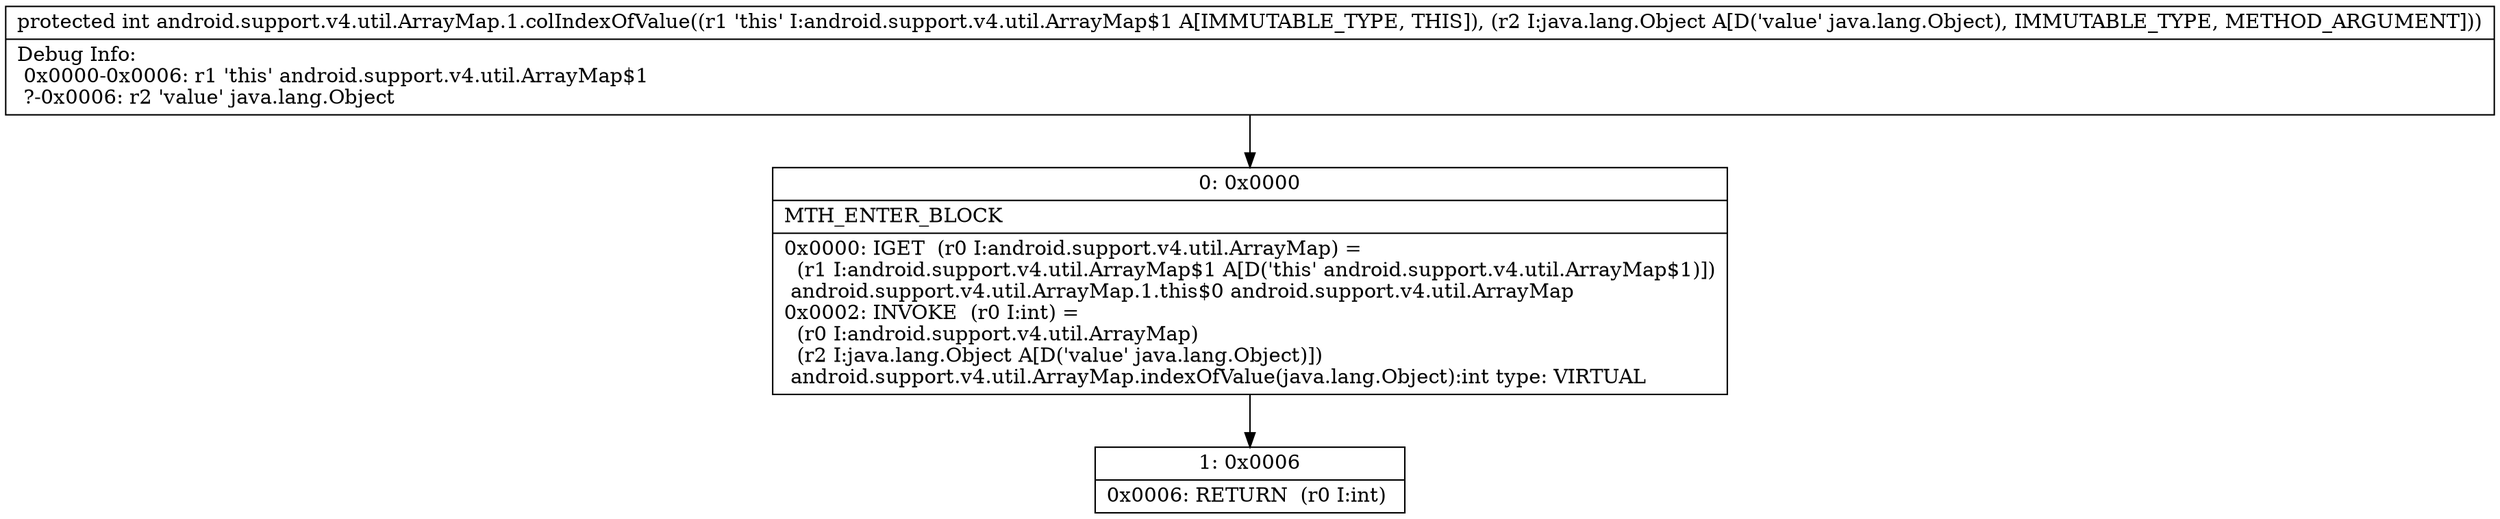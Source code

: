 digraph "CFG forandroid.support.v4.util.ArrayMap.1.colIndexOfValue(Ljava\/lang\/Object;)I" {
Node_0 [shape=record,label="{0\:\ 0x0000|MTH_ENTER_BLOCK\l|0x0000: IGET  (r0 I:android.support.v4.util.ArrayMap) = \l  (r1 I:android.support.v4.util.ArrayMap$1 A[D('this' android.support.v4.util.ArrayMap$1)])\l android.support.v4.util.ArrayMap.1.this$0 android.support.v4.util.ArrayMap \l0x0002: INVOKE  (r0 I:int) = \l  (r0 I:android.support.v4.util.ArrayMap)\l  (r2 I:java.lang.Object A[D('value' java.lang.Object)])\l android.support.v4.util.ArrayMap.indexOfValue(java.lang.Object):int type: VIRTUAL \l}"];
Node_1 [shape=record,label="{1\:\ 0x0006|0x0006: RETURN  (r0 I:int) \l}"];
MethodNode[shape=record,label="{protected int android.support.v4.util.ArrayMap.1.colIndexOfValue((r1 'this' I:android.support.v4.util.ArrayMap$1 A[IMMUTABLE_TYPE, THIS]), (r2 I:java.lang.Object A[D('value' java.lang.Object), IMMUTABLE_TYPE, METHOD_ARGUMENT]))  | Debug Info:\l  0x0000\-0x0006: r1 'this' android.support.v4.util.ArrayMap$1\l  ?\-0x0006: r2 'value' java.lang.Object\l}"];
MethodNode -> Node_0;
Node_0 -> Node_1;
}

